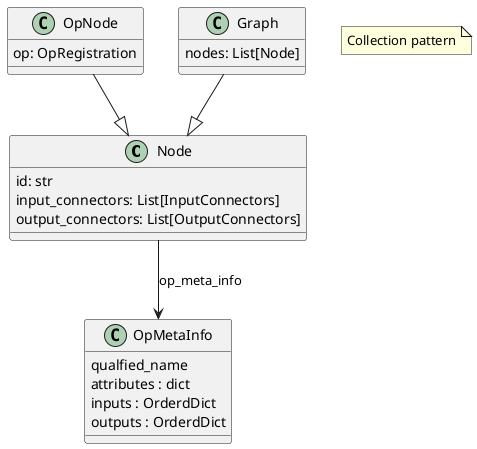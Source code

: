 @startuml

Node : id: str
Node --> OpMetaInfo: op_meta_info
Node : input_connectors: List[InputConnectors]
Node : output_connectors: List[OutputConnectors]

OpNode --|> Node
OpNode : op: OpRegistration

Graph --|> Node
Graph : nodes: List[Node]
'Graph --> "0..N" Node: nodes

OpMetaInfo : qualfied_name
OpMetaInfo : attributes : dict
OpMetaInfo : inputs : OrderdDict
OpMetaInfo : outputs : OrderdDict

note as N1
Collection pattern
end note

@enduml
